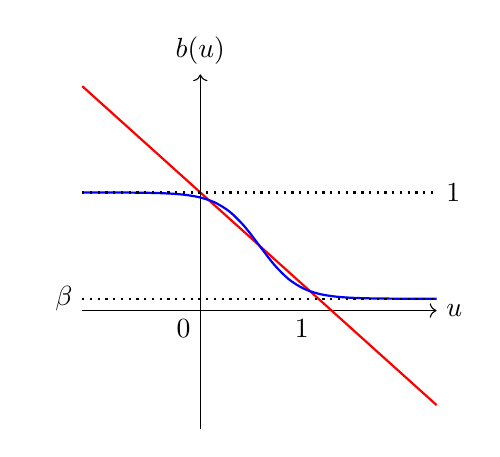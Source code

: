 \newcommand*{\bMin}{0.1}
\newcommand*{\bMax}{1}

\begin{tikzpicture}[scale = 1.5]
    %\draw[very thin,color=gray] (-1,-1) grid (2,2);
    \draw[->] (-1,0) -- (2,0) node[right] {$u$};
    \draw[->] (0,-1) -- (0,2) node[above] {$b(u)$};
    \node[left] at (0,-0.15) {$0$};
    \node[left] at (1,-0.15) {$1$};

    \draw[thick,red,domain=-1:2,smooth] plot (\x,{\bMax*(1-\x)+\bMin*\x});
    \draw[thick,blue,domain=-1:2,smooth] plot (\x,{(\bMin-1)/2*tanh(3*(\x-0.5))+(1+\bMin)/2});
    
    %% Add the asymptotes
    \draw [black, dotted, thick, domain=-1:2] plot(\x,{\bMax});
    \draw [black, dotted, thick, ,domain=-1:2] plot(\x,{\bMin});
%    \node [right, black] at (2,\bMax) {$b_{max}$};
%    \node [left, black] at (-1,\bMin) {$b_{min}$};
    \node [right, black] at (+2,\bMax) {$1$};
    \node [left, black] at (-1,\bMin) {$\beta$};
\end{tikzpicture}

